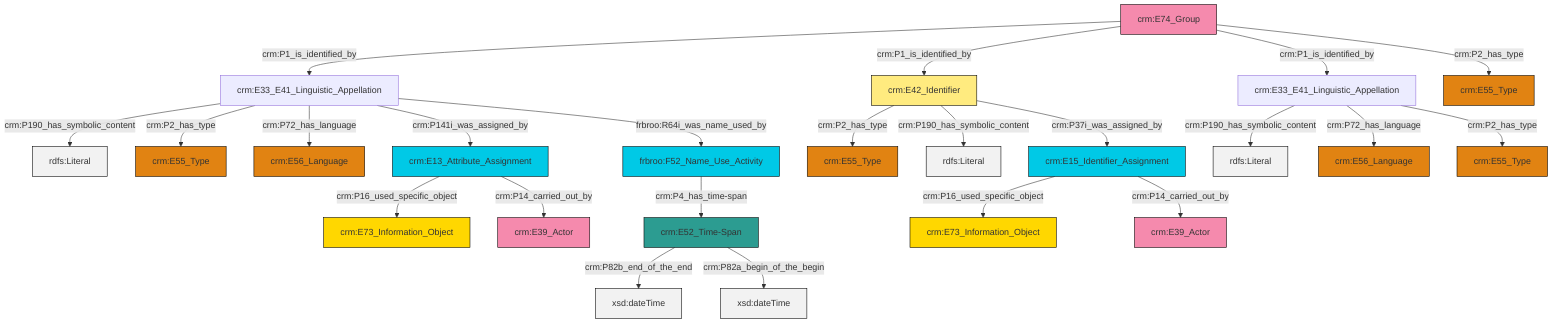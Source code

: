 graph TD
classDef Literal fill:#f2f2f2,stroke:#000000;
classDef CRM_Entity fill:#FFFFFF,stroke:#000000;
classDef Temporal_Entity fill:#00C9E6, stroke:#000000;
classDef Type fill:#E18312, stroke:#000000;
classDef Time-Span fill:#2C9C91, stroke:#000000;
classDef Appellation fill:#FFEB7F, stroke:#000000;
classDef Place fill:#008836, stroke:#000000;
classDef Persistent_Item fill:#B266B2, stroke:#000000;
classDef Conceptual_Object fill:#FFD700, stroke:#000000;
classDef Physical_Thing fill:#D2B48C, stroke:#000000;
classDef Actor fill:#f58aad, stroke:#000000;
classDef PC_Classes fill:#4ce600, stroke:#000000;
classDef Multi fill:#cccccc,stroke:#000000;

0["crm:E33_E41_Linguistic_Appellation"]:::Default -->|crm:P190_has_symbolic_content| 1[rdfs:Literal]:::Literal
0["crm:E33_E41_Linguistic_Appellation"]:::Default -->|crm:P72_has_language| 4["crm:E56_Language"]:::Type
2["crm:E15_Identifier_Assignment"]:::Temporal_Entity -->|crm:P16_used_specific_object| 5["crm:E73_Information_Object"]:::Conceptual_Object
11["frbroo:F52_Name_Use_Activity"]:::Temporal_Entity -->|crm:P4_has_time-span| 12["crm:E52_Time-Span"]:::Time-Span
12["crm:E52_Time-Span"]:::Time-Span -->|crm:P82b_end_of_the_end| 15[xsd:dateTime]:::Literal
18["crm:E13_Attribute_Assignment"]:::Temporal_Entity -->|crm:P16_used_specific_object| 19["crm:E73_Information_Object"]:::Conceptual_Object
25["crm:E33_E41_Linguistic_Appellation"]:::Default -->|crm:P190_has_symbolic_content| 26[rdfs:Literal]:::Literal
23["crm:E74_Group"]:::Actor -->|crm:P1_is_identified_by| 25["crm:E33_E41_Linguistic_Appellation"]:::Default
25["crm:E33_E41_Linguistic_Appellation"]:::Default -->|crm:P2_has_type| 27["crm:E55_Type"]:::Type
25["crm:E33_E41_Linguistic_Appellation"]:::Default -->|crm:P72_has_language| 21["crm:E56_Language"]:::Type
25["crm:E33_E41_Linguistic_Appellation"]:::Default -->|crm:P141i_was_assigned_by| 18["crm:E13_Attribute_Assignment"]:::Temporal_Entity
12["crm:E52_Time-Span"]:::Time-Span -->|crm:P82a_begin_of_the_begin| 33[xsd:dateTime]:::Literal
34["crm:E42_Identifier"]:::Appellation -->|crm:P2_has_type| 35["crm:E55_Type"]:::Type
2["crm:E15_Identifier_Assignment"]:::Temporal_Entity -->|crm:P14_carried_out_by| 30["crm:E39_Actor"]:::Actor
34["crm:E42_Identifier"]:::Appellation -->|crm:P190_has_symbolic_content| 37[rdfs:Literal]:::Literal
23["crm:E74_Group"]:::Actor -->|crm:P1_is_identified_by| 34["crm:E42_Identifier"]:::Appellation
23["crm:E74_Group"]:::Actor -->|crm:P1_is_identified_by| 0["crm:E33_E41_Linguistic_Appellation"]:::Default
0["crm:E33_E41_Linguistic_Appellation"]:::Default -->|crm:P2_has_type| 9["crm:E55_Type"]:::Type
23["crm:E74_Group"]:::Actor -->|crm:P2_has_type| 16["crm:E55_Type"]:::Type
18["crm:E13_Attribute_Assignment"]:::Temporal_Entity -->|crm:P14_carried_out_by| 7["crm:E39_Actor"]:::Actor
34["crm:E42_Identifier"]:::Appellation -->|crm:P37i_was_assigned_by| 2["crm:E15_Identifier_Assignment"]:::Temporal_Entity
25["crm:E33_E41_Linguistic_Appellation"]:::Default -->|frbroo:R64i_was_name_used_by| 11["frbroo:F52_Name_Use_Activity"]:::Temporal_Entity